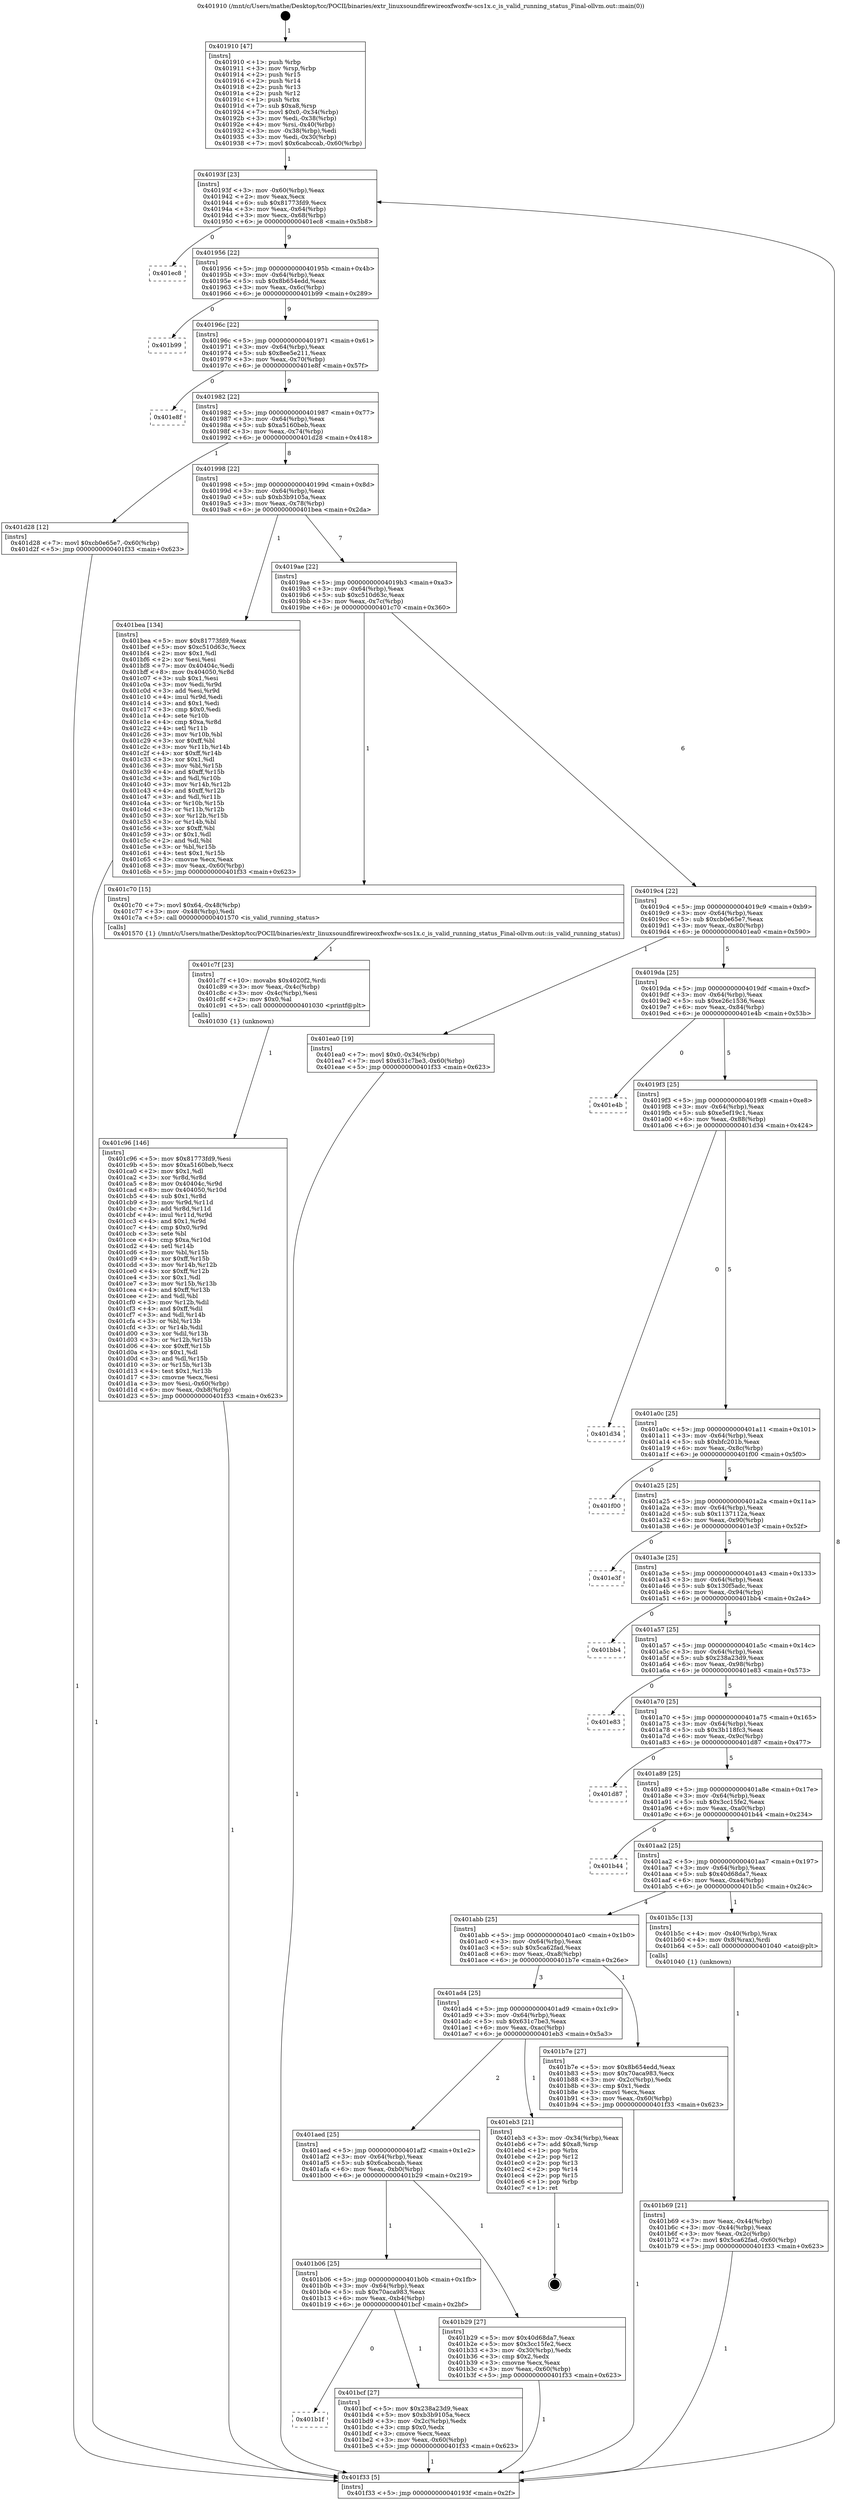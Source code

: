 digraph "0x401910" {
  label = "0x401910 (/mnt/c/Users/mathe/Desktop/tcc/POCII/binaries/extr_linuxsoundfirewireoxfwoxfw-scs1x.c_is_valid_running_status_Final-ollvm.out::main(0))"
  labelloc = "t"
  node[shape=record]

  Entry [label="",width=0.3,height=0.3,shape=circle,fillcolor=black,style=filled]
  "0x40193f" [label="{
     0x40193f [23]\l
     | [instrs]\l
     &nbsp;&nbsp;0x40193f \<+3\>: mov -0x60(%rbp),%eax\l
     &nbsp;&nbsp;0x401942 \<+2\>: mov %eax,%ecx\l
     &nbsp;&nbsp;0x401944 \<+6\>: sub $0x81773fd9,%ecx\l
     &nbsp;&nbsp;0x40194a \<+3\>: mov %eax,-0x64(%rbp)\l
     &nbsp;&nbsp;0x40194d \<+3\>: mov %ecx,-0x68(%rbp)\l
     &nbsp;&nbsp;0x401950 \<+6\>: je 0000000000401ec8 \<main+0x5b8\>\l
  }"]
  "0x401ec8" [label="{
     0x401ec8\l
  }", style=dashed]
  "0x401956" [label="{
     0x401956 [22]\l
     | [instrs]\l
     &nbsp;&nbsp;0x401956 \<+5\>: jmp 000000000040195b \<main+0x4b\>\l
     &nbsp;&nbsp;0x40195b \<+3\>: mov -0x64(%rbp),%eax\l
     &nbsp;&nbsp;0x40195e \<+5\>: sub $0x8b654edd,%eax\l
     &nbsp;&nbsp;0x401963 \<+3\>: mov %eax,-0x6c(%rbp)\l
     &nbsp;&nbsp;0x401966 \<+6\>: je 0000000000401b99 \<main+0x289\>\l
  }"]
  Exit [label="",width=0.3,height=0.3,shape=circle,fillcolor=black,style=filled,peripheries=2]
  "0x401b99" [label="{
     0x401b99\l
  }", style=dashed]
  "0x40196c" [label="{
     0x40196c [22]\l
     | [instrs]\l
     &nbsp;&nbsp;0x40196c \<+5\>: jmp 0000000000401971 \<main+0x61\>\l
     &nbsp;&nbsp;0x401971 \<+3\>: mov -0x64(%rbp),%eax\l
     &nbsp;&nbsp;0x401974 \<+5\>: sub $0x8ee5e211,%eax\l
     &nbsp;&nbsp;0x401979 \<+3\>: mov %eax,-0x70(%rbp)\l
     &nbsp;&nbsp;0x40197c \<+6\>: je 0000000000401e8f \<main+0x57f\>\l
  }"]
  "0x401c96" [label="{
     0x401c96 [146]\l
     | [instrs]\l
     &nbsp;&nbsp;0x401c96 \<+5\>: mov $0x81773fd9,%esi\l
     &nbsp;&nbsp;0x401c9b \<+5\>: mov $0xa5160beb,%ecx\l
     &nbsp;&nbsp;0x401ca0 \<+2\>: mov $0x1,%dl\l
     &nbsp;&nbsp;0x401ca2 \<+3\>: xor %r8d,%r8d\l
     &nbsp;&nbsp;0x401ca5 \<+8\>: mov 0x40404c,%r9d\l
     &nbsp;&nbsp;0x401cad \<+8\>: mov 0x404050,%r10d\l
     &nbsp;&nbsp;0x401cb5 \<+4\>: sub $0x1,%r8d\l
     &nbsp;&nbsp;0x401cb9 \<+3\>: mov %r9d,%r11d\l
     &nbsp;&nbsp;0x401cbc \<+3\>: add %r8d,%r11d\l
     &nbsp;&nbsp;0x401cbf \<+4\>: imul %r11d,%r9d\l
     &nbsp;&nbsp;0x401cc3 \<+4\>: and $0x1,%r9d\l
     &nbsp;&nbsp;0x401cc7 \<+4\>: cmp $0x0,%r9d\l
     &nbsp;&nbsp;0x401ccb \<+3\>: sete %bl\l
     &nbsp;&nbsp;0x401cce \<+4\>: cmp $0xa,%r10d\l
     &nbsp;&nbsp;0x401cd2 \<+4\>: setl %r14b\l
     &nbsp;&nbsp;0x401cd6 \<+3\>: mov %bl,%r15b\l
     &nbsp;&nbsp;0x401cd9 \<+4\>: xor $0xff,%r15b\l
     &nbsp;&nbsp;0x401cdd \<+3\>: mov %r14b,%r12b\l
     &nbsp;&nbsp;0x401ce0 \<+4\>: xor $0xff,%r12b\l
     &nbsp;&nbsp;0x401ce4 \<+3\>: xor $0x1,%dl\l
     &nbsp;&nbsp;0x401ce7 \<+3\>: mov %r15b,%r13b\l
     &nbsp;&nbsp;0x401cea \<+4\>: and $0xff,%r13b\l
     &nbsp;&nbsp;0x401cee \<+2\>: and %dl,%bl\l
     &nbsp;&nbsp;0x401cf0 \<+3\>: mov %r12b,%dil\l
     &nbsp;&nbsp;0x401cf3 \<+4\>: and $0xff,%dil\l
     &nbsp;&nbsp;0x401cf7 \<+3\>: and %dl,%r14b\l
     &nbsp;&nbsp;0x401cfa \<+3\>: or %bl,%r13b\l
     &nbsp;&nbsp;0x401cfd \<+3\>: or %r14b,%dil\l
     &nbsp;&nbsp;0x401d00 \<+3\>: xor %dil,%r13b\l
     &nbsp;&nbsp;0x401d03 \<+3\>: or %r12b,%r15b\l
     &nbsp;&nbsp;0x401d06 \<+4\>: xor $0xff,%r15b\l
     &nbsp;&nbsp;0x401d0a \<+3\>: or $0x1,%dl\l
     &nbsp;&nbsp;0x401d0d \<+3\>: and %dl,%r15b\l
     &nbsp;&nbsp;0x401d10 \<+3\>: or %r15b,%r13b\l
     &nbsp;&nbsp;0x401d13 \<+4\>: test $0x1,%r13b\l
     &nbsp;&nbsp;0x401d17 \<+3\>: cmovne %ecx,%esi\l
     &nbsp;&nbsp;0x401d1a \<+3\>: mov %esi,-0x60(%rbp)\l
     &nbsp;&nbsp;0x401d1d \<+6\>: mov %eax,-0xb8(%rbp)\l
     &nbsp;&nbsp;0x401d23 \<+5\>: jmp 0000000000401f33 \<main+0x623\>\l
  }"]
  "0x401e8f" [label="{
     0x401e8f\l
  }", style=dashed]
  "0x401982" [label="{
     0x401982 [22]\l
     | [instrs]\l
     &nbsp;&nbsp;0x401982 \<+5\>: jmp 0000000000401987 \<main+0x77\>\l
     &nbsp;&nbsp;0x401987 \<+3\>: mov -0x64(%rbp),%eax\l
     &nbsp;&nbsp;0x40198a \<+5\>: sub $0xa5160beb,%eax\l
     &nbsp;&nbsp;0x40198f \<+3\>: mov %eax,-0x74(%rbp)\l
     &nbsp;&nbsp;0x401992 \<+6\>: je 0000000000401d28 \<main+0x418\>\l
  }"]
  "0x401c7f" [label="{
     0x401c7f [23]\l
     | [instrs]\l
     &nbsp;&nbsp;0x401c7f \<+10\>: movabs $0x4020f2,%rdi\l
     &nbsp;&nbsp;0x401c89 \<+3\>: mov %eax,-0x4c(%rbp)\l
     &nbsp;&nbsp;0x401c8c \<+3\>: mov -0x4c(%rbp),%esi\l
     &nbsp;&nbsp;0x401c8f \<+2\>: mov $0x0,%al\l
     &nbsp;&nbsp;0x401c91 \<+5\>: call 0000000000401030 \<printf@plt\>\l
     | [calls]\l
     &nbsp;&nbsp;0x401030 \{1\} (unknown)\l
  }"]
  "0x401d28" [label="{
     0x401d28 [12]\l
     | [instrs]\l
     &nbsp;&nbsp;0x401d28 \<+7\>: movl $0xcb0e65e7,-0x60(%rbp)\l
     &nbsp;&nbsp;0x401d2f \<+5\>: jmp 0000000000401f33 \<main+0x623\>\l
  }"]
  "0x401998" [label="{
     0x401998 [22]\l
     | [instrs]\l
     &nbsp;&nbsp;0x401998 \<+5\>: jmp 000000000040199d \<main+0x8d\>\l
     &nbsp;&nbsp;0x40199d \<+3\>: mov -0x64(%rbp),%eax\l
     &nbsp;&nbsp;0x4019a0 \<+5\>: sub $0xb3b9105a,%eax\l
     &nbsp;&nbsp;0x4019a5 \<+3\>: mov %eax,-0x78(%rbp)\l
     &nbsp;&nbsp;0x4019a8 \<+6\>: je 0000000000401bea \<main+0x2da\>\l
  }"]
  "0x401b1f" [label="{
     0x401b1f\l
  }", style=dashed]
  "0x401bea" [label="{
     0x401bea [134]\l
     | [instrs]\l
     &nbsp;&nbsp;0x401bea \<+5\>: mov $0x81773fd9,%eax\l
     &nbsp;&nbsp;0x401bef \<+5\>: mov $0xc510d63c,%ecx\l
     &nbsp;&nbsp;0x401bf4 \<+2\>: mov $0x1,%dl\l
     &nbsp;&nbsp;0x401bf6 \<+2\>: xor %esi,%esi\l
     &nbsp;&nbsp;0x401bf8 \<+7\>: mov 0x40404c,%edi\l
     &nbsp;&nbsp;0x401bff \<+8\>: mov 0x404050,%r8d\l
     &nbsp;&nbsp;0x401c07 \<+3\>: sub $0x1,%esi\l
     &nbsp;&nbsp;0x401c0a \<+3\>: mov %edi,%r9d\l
     &nbsp;&nbsp;0x401c0d \<+3\>: add %esi,%r9d\l
     &nbsp;&nbsp;0x401c10 \<+4\>: imul %r9d,%edi\l
     &nbsp;&nbsp;0x401c14 \<+3\>: and $0x1,%edi\l
     &nbsp;&nbsp;0x401c17 \<+3\>: cmp $0x0,%edi\l
     &nbsp;&nbsp;0x401c1a \<+4\>: sete %r10b\l
     &nbsp;&nbsp;0x401c1e \<+4\>: cmp $0xa,%r8d\l
     &nbsp;&nbsp;0x401c22 \<+4\>: setl %r11b\l
     &nbsp;&nbsp;0x401c26 \<+3\>: mov %r10b,%bl\l
     &nbsp;&nbsp;0x401c29 \<+3\>: xor $0xff,%bl\l
     &nbsp;&nbsp;0x401c2c \<+3\>: mov %r11b,%r14b\l
     &nbsp;&nbsp;0x401c2f \<+4\>: xor $0xff,%r14b\l
     &nbsp;&nbsp;0x401c33 \<+3\>: xor $0x1,%dl\l
     &nbsp;&nbsp;0x401c36 \<+3\>: mov %bl,%r15b\l
     &nbsp;&nbsp;0x401c39 \<+4\>: and $0xff,%r15b\l
     &nbsp;&nbsp;0x401c3d \<+3\>: and %dl,%r10b\l
     &nbsp;&nbsp;0x401c40 \<+3\>: mov %r14b,%r12b\l
     &nbsp;&nbsp;0x401c43 \<+4\>: and $0xff,%r12b\l
     &nbsp;&nbsp;0x401c47 \<+3\>: and %dl,%r11b\l
     &nbsp;&nbsp;0x401c4a \<+3\>: or %r10b,%r15b\l
     &nbsp;&nbsp;0x401c4d \<+3\>: or %r11b,%r12b\l
     &nbsp;&nbsp;0x401c50 \<+3\>: xor %r12b,%r15b\l
     &nbsp;&nbsp;0x401c53 \<+3\>: or %r14b,%bl\l
     &nbsp;&nbsp;0x401c56 \<+3\>: xor $0xff,%bl\l
     &nbsp;&nbsp;0x401c59 \<+3\>: or $0x1,%dl\l
     &nbsp;&nbsp;0x401c5c \<+2\>: and %dl,%bl\l
     &nbsp;&nbsp;0x401c5e \<+3\>: or %bl,%r15b\l
     &nbsp;&nbsp;0x401c61 \<+4\>: test $0x1,%r15b\l
     &nbsp;&nbsp;0x401c65 \<+3\>: cmovne %ecx,%eax\l
     &nbsp;&nbsp;0x401c68 \<+3\>: mov %eax,-0x60(%rbp)\l
     &nbsp;&nbsp;0x401c6b \<+5\>: jmp 0000000000401f33 \<main+0x623\>\l
  }"]
  "0x4019ae" [label="{
     0x4019ae [22]\l
     | [instrs]\l
     &nbsp;&nbsp;0x4019ae \<+5\>: jmp 00000000004019b3 \<main+0xa3\>\l
     &nbsp;&nbsp;0x4019b3 \<+3\>: mov -0x64(%rbp),%eax\l
     &nbsp;&nbsp;0x4019b6 \<+5\>: sub $0xc510d63c,%eax\l
     &nbsp;&nbsp;0x4019bb \<+3\>: mov %eax,-0x7c(%rbp)\l
     &nbsp;&nbsp;0x4019be \<+6\>: je 0000000000401c70 \<main+0x360\>\l
  }"]
  "0x401bcf" [label="{
     0x401bcf [27]\l
     | [instrs]\l
     &nbsp;&nbsp;0x401bcf \<+5\>: mov $0x238a23d9,%eax\l
     &nbsp;&nbsp;0x401bd4 \<+5\>: mov $0xb3b9105a,%ecx\l
     &nbsp;&nbsp;0x401bd9 \<+3\>: mov -0x2c(%rbp),%edx\l
     &nbsp;&nbsp;0x401bdc \<+3\>: cmp $0x0,%edx\l
     &nbsp;&nbsp;0x401bdf \<+3\>: cmove %ecx,%eax\l
     &nbsp;&nbsp;0x401be2 \<+3\>: mov %eax,-0x60(%rbp)\l
     &nbsp;&nbsp;0x401be5 \<+5\>: jmp 0000000000401f33 \<main+0x623\>\l
  }"]
  "0x401c70" [label="{
     0x401c70 [15]\l
     | [instrs]\l
     &nbsp;&nbsp;0x401c70 \<+7\>: movl $0x64,-0x48(%rbp)\l
     &nbsp;&nbsp;0x401c77 \<+3\>: mov -0x48(%rbp),%edi\l
     &nbsp;&nbsp;0x401c7a \<+5\>: call 0000000000401570 \<is_valid_running_status\>\l
     | [calls]\l
     &nbsp;&nbsp;0x401570 \{1\} (/mnt/c/Users/mathe/Desktop/tcc/POCII/binaries/extr_linuxsoundfirewireoxfwoxfw-scs1x.c_is_valid_running_status_Final-ollvm.out::is_valid_running_status)\l
  }"]
  "0x4019c4" [label="{
     0x4019c4 [22]\l
     | [instrs]\l
     &nbsp;&nbsp;0x4019c4 \<+5\>: jmp 00000000004019c9 \<main+0xb9\>\l
     &nbsp;&nbsp;0x4019c9 \<+3\>: mov -0x64(%rbp),%eax\l
     &nbsp;&nbsp;0x4019cc \<+5\>: sub $0xcb0e65e7,%eax\l
     &nbsp;&nbsp;0x4019d1 \<+3\>: mov %eax,-0x80(%rbp)\l
     &nbsp;&nbsp;0x4019d4 \<+6\>: je 0000000000401ea0 \<main+0x590\>\l
  }"]
  "0x401b69" [label="{
     0x401b69 [21]\l
     | [instrs]\l
     &nbsp;&nbsp;0x401b69 \<+3\>: mov %eax,-0x44(%rbp)\l
     &nbsp;&nbsp;0x401b6c \<+3\>: mov -0x44(%rbp),%eax\l
     &nbsp;&nbsp;0x401b6f \<+3\>: mov %eax,-0x2c(%rbp)\l
     &nbsp;&nbsp;0x401b72 \<+7\>: movl $0x5ca62fad,-0x60(%rbp)\l
     &nbsp;&nbsp;0x401b79 \<+5\>: jmp 0000000000401f33 \<main+0x623\>\l
  }"]
  "0x401ea0" [label="{
     0x401ea0 [19]\l
     | [instrs]\l
     &nbsp;&nbsp;0x401ea0 \<+7\>: movl $0x0,-0x34(%rbp)\l
     &nbsp;&nbsp;0x401ea7 \<+7\>: movl $0x631c7be3,-0x60(%rbp)\l
     &nbsp;&nbsp;0x401eae \<+5\>: jmp 0000000000401f33 \<main+0x623\>\l
  }"]
  "0x4019da" [label="{
     0x4019da [25]\l
     | [instrs]\l
     &nbsp;&nbsp;0x4019da \<+5\>: jmp 00000000004019df \<main+0xcf\>\l
     &nbsp;&nbsp;0x4019df \<+3\>: mov -0x64(%rbp),%eax\l
     &nbsp;&nbsp;0x4019e2 \<+5\>: sub $0xe26c1536,%eax\l
     &nbsp;&nbsp;0x4019e7 \<+6\>: mov %eax,-0x84(%rbp)\l
     &nbsp;&nbsp;0x4019ed \<+6\>: je 0000000000401e4b \<main+0x53b\>\l
  }"]
  "0x401910" [label="{
     0x401910 [47]\l
     | [instrs]\l
     &nbsp;&nbsp;0x401910 \<+1\>: push %rbp\l
     &nbsp;&nbsp;0x401911 \<+3\>: mov %rsp,%rbp\l
     &nbsp;&nbsp;0x401914 \<+2\>: push %r15\l
     &nbsp;&nbsp;0x401916 \<+2\>: push %r14\l
     &nbsp;&nbsp;0x401918 \<+2\>: push %r13\l
     &nbsp;&nbsp;0x40191a \<+2\>: push %r12\l
     &nbsp;&nbsp;0x40191c \<+1\>: push %rbx\l
     &nbsp;&nbsp;0x40191d \<+7\>: sub $0xa8,%rsp\l
     &nbsp;&nbsp;0x401924 \<+7\>: movl $0x0,-0x34(%rbp)\l
     &nbsp;&nbsp;0x40192b \<+3\>: mov %edi,-0x38(%rbp)\l
     &nbsp;&nbsp;0x40192e \<+4\>: mov %rsi,-0x40(%rbp)\l
     &nbsp;&nbsp;0x401932 \<+3\>: mov -0x38(%rbp),%edi\l
     &nbsp;&nbsp;0x401935 \<+3\>: mov %edi,-0x30(%rbp)\l
     &nbsp;&nbsp;0x401938 \<+7\>: movl $0x6cabccab,-0x60(%rbp)\l
  }"]
  "0x401e4b" [label="{
     0x401e4b\l
  }", style=dashed]
  "0x4019f3" [label="{
     0x4019f3 [25]\l
     | [instrs]\l
     &nbsp;&nbsp;0x4019f3 \<+5\>: jmp 00000000004019f8 \<main+0xe8\>\l
     &nbsp;&nbsp;0x4019f8 \<+3\>: mov -0x64(%rbp),%eax\l
     &nbsp;&nbsp;0x4019fb \<+5\>: sub $0xe5ef19c1,%eax\l
     &nbsp;&nbsp;0x401a00 \<+6\>: mov %eax,-0x88(%rbp)\l
     &nbsp;&nbsp;0x401a06 \<+6\>: je 0000000000401d34 \<main+0x424\>\l
  }"]
  "0x401f33" [label="{
     0x401f33 [5]\l
     | [instrs]\l
     &nbsp;&nbsp;0x401f33 \<+5\>: jmp 000000000040193f \<main+0x2f\>\l
  }"]
  "0x401d34" [label="{
     0x401d34\l
  }", style=dashed]
  "0x401a0c" [label="{
     0x401a0c [25]\l
     | [instrs]\l
     &nbsp;&nbsp;0x401a0c \<+5\>: jmp 0000000000401a11 \<main+0x101\>\l
     &nbsp;&nbsp;0x401a11 \<+3\>: mov -0x64(%rbp),%eax\l
     &nbsp;&nbsp;0x401a14 \<+5\>: sub $0xbfc201b,%eax\l
     &nbsp;&nbsp;0x401a19 \<+6\>: mov %eax,-0x8c(%rbp)\l
     &nbsp;&nbsp;0x401a1f \<+6\>: je 0000000000401f00 \<main+0x5f0\>\l
  }"]
  "0x401b06" [label="{
     0x401b06 [25]\l
     | [instrs]\l
     &nbsp;&nbsp;0x401b06 \<+5\>: jmp 0000000000401b0b \<main+0x1fb\>\l
     &nbsp;&nbsp;0x401b0b \<+3\>: mov -0x64(%rbp),%eax\l
     &nbsp;&nbsp;0x401b0e \<+5\>: sub $0x70aca983,%eax\l
     &nbsp;&nbsp;0x401b13 \<+6\>: mov %eax,-0xb4(%rbp)\l
     &nbsp;&nbsp;0x401b19 \<+6\>: je 0000000000401bcf \<main+0x2bf\>\l
  }"]
  "0x401f00" [label="{
     0x401f00\l
  }", style=dashed]
  "0x401a25" [label="{
     0x401a25 [25]\l
     | [instrs]\l
     &nbsp;&nbsp;0x401a25 \<+5\>: jmp 0000000000401a2a \<main+0x11a\>\l
     &nbsp;&nbsp;0x401a2a \<+3\>: mov -0x64(%rbp),%eax\l
     &nbsp;&nbsp;0x401a2d \<+5\>: sub $0x1137112a,%eax\l
     &nbsp;&nbsp;0x401a32 \<+6\>: mov %eax,-0x90(%rbp)\l
     &nbsp;&nbsp;0x401a38 \<+6\>: je 0000000000401e3f \<main+0x52f\>\l
  }"]
  "0x401b29" [label="{
     0x401b29 [27]\l
     | [instrs]\l
     &nbsp;&nbsp;0x401b29 \<+5\>: mov $0x40d68da7,%eax\l
     &nbsp;&nbsp;0x401b2e \<+5\>: mov $0x3cc15fe2,%ecx\l
     &nbsp;&nbsp;0x401b33 \<+3\>: mov -0x30(%rbp),%edx\l
     &nbsp;&nbsp;0x401b36 \<+3\>: cmp $0x2,%edx\l
     &nbsp;&nbsp;0x401b39 \<+3\>: cmovne %ecx,%eax\l
     &nbsp;&nbsp;0x401b3c \<+3\>: mov %eax,-0x60(%rbp)\l
     &nbsp;&nbsp;0x401b3f \<+5\>: jmp 0000000000401f33 \<main+0x623\>\l
  }"]
  "0x401e3f" [label="{
     0x401e3f\l
  }", style=dashed]
  "0x401a3e" [label="{
     0x401a3e [25]\l
     | [instrs]\l
     &nbsp;&nbsp;0x401a3e \<+5\>: jmp 0000000000401a43 \<main+0x133\>\l
     &nbsp;&nbsp;0x401a43 \<+3\>: mov -0x64(%rbp),%eax\l
     &nbsp;&nbsp;0x401a46 \<+5\>: sub $0x130f5adc,%eax\l
     &nbsp;&nbsp;0x401a4b \<+6\>: mov %eax,-0x94(%rbp)\l
     &nbsp;&nbsp;0x401a51 \<+6\>: je 0000000000401bb4 \<main+0x2a4\>\l
  }"]
  "0x401aed" [label="{
     0x401aed [25]\l
     | [instrs]\l
     &nbsp;&nbsp;0x401aed \<+5\>: jmp 0000000000401af2 \<main+0x1e2\>\l
     &nbsp;&nbsp;0x401af2 \<+3\>: mov -0x64(%rbp),%eax\l
     &nbsp;&nbsp;0x401af5 \<+5\>: sub $0x6cabccab,%eax\l
     &nbsp;&nbsp;0x401afa \<+6\>: mov %eax,-0xb0(%rbp)\l
     &nbsp;&nbsp;0x401b00 \<+6\>: je 0000000000401b29 \<main+0x219\>\l
  }"]
  "0x401bb4" [label="{
     0x401bb4\l
  }", style=dashed]
  "0x401a57" [label="{
     0x401a57 [25]\l
     | [instrs]\l
     &nbsp;&nbsp;0x401a57 \<+5\>: jmp 0000000000401a5c \<main+0x14c\>\l
     &nbsp;&nbsp;0x401a5c \<+3\>: mov -0x64(%rbp),%eax\l
     &nbsp;&nbsp;0x401a5f \<+5\>: sub $0x238a23d9,%eax\l
     &nbsp;&nbsp;0x401a64 \<+6\>: mov %eax,-0x98(%rbp)\l
     &nbsp;&nbsp;0x401a6a \<+6\>: je 0000000000401e83 \<main+0x573\>\l
  }"]
  "0x401eb3" [label="{
     0x401eb3 [21]\l
     | [instrs]\l
     &nbsp;&nbsp;0x401eb3 \<+3\>: mov -0x34(%rbp),%eax\l
     &nbsp;&nbsp;0x401eb6 \<+7\>: add $0xa8,%rsp\l
     &nbsp;&nbsp;0x401ebd \<+1\>: pop %rbx\l
     &nbsp;&nbsp;0x401ebe \<+2\>: pop %r12\l
     &nbsp;&nbsp;0x401ec0 \<+2\>: pop %r13\l
     &nbsp;&nbsp;0x401ec2 \<+2\>: pop %r14\l
     &nbsp;&nbsp;0x401ec4 \<+2\>: pop %r15\l
     &nbsp;&nbsp;0x401ec6 \<+1\>: pop %rbp\l
     &nbsp;&nbsp;0x401ec7 \<+1\>: ret\l
  }"]
  "0x401e83" [label="{
     0x401e83\l
  }", style=dashed]
  "0x401a70" [label="{
     0x401a70 [25]\l
     | [instrs]\l
     &nbsp;&nbsp;0x401a70 \<+5\>: jmp 0000000000401a75 \<main+0x165\>\l
     &nbsp;&nbsp;0x401a75 \<+3\>: mov -0x64(%rbp),%eax\l
     &nbsp;&nbsp;0x401a78 \<+5\>: sub $0x3b118fc3,%eax\l
     &nbsp;&nbsp;0x401a7d \<+6\>: mov %eax,-0x9c(%rbp)\l
     &nbsp;&nbsp;0x401a83 \<+6\>: je 0000000000401d87 \<main+0x477\>\l
  }"]
  "0x401ad4" [label="{
     0x401ad4 [25]\l
     | [instrs]\l
     &nbsp;&nbsp;0x401ad4 \<+5\>: jmp 0000000000401ad9 \<main+0x1c9\>\l
     &nbsp;&nbsp;0x401ad9 \<+3\>: mov -0x64(%rbp),%eax\l
     &nbsp;&nbsp;0x401adc \<+5\>: sub $0x631c7be3,%eax\l
     &nbsp;&nbsp;0x401ae1 \<+6\>: mov %eax,-0xac(%rbp)\l
     &nbsp;&nbsp;0x401ae7 \<+6\>: je 0000000000401eb3 \<main+0x5a3\>\l
  }"]
  "0x401d87" [label="{
     0x401d87\l
  }", style=dashed]
  "0x401a89" [label="{
     0x401a89 [25]\l
     | [instrs]\l
     &nbsp;&nbsp;0x401a89 \<+5\>: jmp 0000000000401a8e \<main+0x17e\>\l
     &nbsp;&nbsp;0x401a8e \<+3\>: mov -0x64(%rbp),%eax\l
     &nbsp;&nbsp;0x401a91 \<+5\>: sub $0x3cc15fe2,%eax\l
     &nbsp;&nbsp;0x401a96 \<+6\>: mov %eax,-0xa0(%rbp)\l
     &nbsp;&nbsp;0x401a9c \<+6\>: je 0000000000401b44 \<main+0x234\>\l
  }"]
  "0x401b7e" [label="{
     0x401b7e [27]\l
     | [instrs]\l
     &nbsp;&nbsp;0x401b7e \<+5\>: mov $0x8b654edd,%eax\l
     &nbsp;&nbsp;0x401b83 \<+5\>: mov $0x70aca983,%ecx\l
     &nbsp;&nbsp;0x401b88 \<+3\>: mov -0x2c(%rbp),%edx\l
     &nbsp;&nbsp;0x401b8b \<+3\>: cmp $0x1,%edx\l
     &nbsp;&nbsp;0x401b8e \<+3\>: cmovl %ecx,%eax\l
     &nbsp;&nbsp;0x401b91 \<+3\>: mov %eax,-0x60(%rbp)\l
     &nbsp;&nbsp;0x401b94 \<+5\>: jmp 0000000000401f33 \<main+0x623\>\l
  }"]
  "0x401b44" [label="{
     0x401b44\l
  }", style=dashed]
  "0x401aa2" [label="{
     0x401aa2 [25]\l
     | [instrs]\l
     &nbsp;&nbsp;0x401aa2 \<+5\>: jmp 0000000000401aa7 \<main+0x197\>\l
     &nbsp;&nbsp;0x401aa7 \<+3\>: mov -0x64(%rbp),%eax\l
     &nbsp;&nbsp;0x401aaa \<+5\>: sub $0x40d68da7,%eax\l
     &nbsp;&nbsp;0x401aaf \<+6\>: mov %eax,-0xa4(%rbp)\l
     &nbsp;&nbsp;0x401ab5 \<+6\>: je 0000000000401b5c \<main+0x24c\>\l
  }"]
  "0x401abb" [label="{
     0x401abb [25]\l
     | [instrs]\l
     &nbsp;&nbsp;0x401abb \<+5\>: jmp 0000000000401ac0 \<main+0x1b0\>\l
     &nbsp;&nbsp;0x401ac0 \<+3\>: mov -0x64(%rbp),%eax\l
     &nbsp;&nbsp;0x401ac3 \<+5\>: sub $0x5ca62fad,%eax\l
     &nbsp;&nbsp;0x401ac8 \<+6\>: mov %eax,-0xa8(%rbp)\l
     &nbsp;&nbsp;0x401ace \<+6\>: je 0000000000401b7e \<main+0x26e\>\l
  }"]
  "0x401b5c" [label="{
     0x401b5c [13]\l
     | [instrs]\l
     &nbsp;&nbsp;0x401b5c \<+4\>: mov -0x40(%rbp),%rax\l
     &nbsp;&nbsp;0x401b60 \<+4\>: mov 0x8(%rax),%rdi\l
     &nbsp;&nbsp;0x401b64 \<+5\>: call 0000000000401040 \<atoi@plt\>\l
     | [calls]\l
     &nbsp;&nbsp;0x401040 \{1\} (unknown)\l
  }"]
  Entry -> "0x401910" [label=" 1"]
  "0x40193f" -> "0x401ec8" [label=" 0"]
  "0x40193f" -> "0x401956" [label=" 9"]
  "0x401eb3" -> Exit [label=" 1"]
  "0x401956" -> "0x401b99" [label=" 0"]
  "0x401956" -> "0x40196c" [label=" 9"]
  "0x401ea0" -> "0x401f33" [label=" 1"]
  "0x40196c" -> "0x401e8f" [label=" 0"]
  "0x40196c" -> "0x401982" [label=" 9"]
  "0x401d28" -> "0x401f33" [label=" 1"]
  "0x401982" -> "0x401d28" [label=" 1"]
  "0x401982" -> "0x401998" [label=" 8"]
  "0x401c96" -> "0x401f33" [label=" 1"]
  "0x401998" -> "0x401bea" [label=" 1"]
  "0x401998" -> "0x4019ae" [label=" 7"]
  "0x401c7f" -> "0x401c96" [label=" 1"]
  "0x4019ae" -> "0x401c70" [label=" 1"]
  "0x4019ae" -> "0x4019c4" [label=" 6"]
  "0x401c70" -> "0x401c7f" [label=" 1"]
  "0x4019c4" -> "0x401ea0" [label=" 1"]
  "0x4019c4" -> "0x4019da" [label=" 5"]
  "0x401bcf" -> "0x401f33" [label=" 1"]
  "0x4019da" -> "0x401e4b" [label=" 0"]
  "0x4019da" -> "0x4019f3" [label=" 5"]
  "0x401b06" -> "0x401b1f" [label=" 0"]
  "0x4019f3" -> "0x401d34" [label=" 0"]
  "0x4019f3" -> "0x401a0c" [label=" 5"]
  "0x401b06" -> "0x401bcf" [label=" 1"]
  "0x401a0c" -> "0x401f00" [label=" 0"]
  "0x401a0c" -> "0x401a25" [label=" 5"]
  "0x401bea" -> "0x401f33" [label=" 1"]
  "0x401a25" -> "0x401e3f" [label=" 0"]
  "0x401a25" -> "0x401a3e" [label=" 5"]
  "0x401b7e" -> "0x401f33" [label=" 1"]
  "0x401a3e" -> "0x401bb4" [label=" 0"]
  "0x401a3e" -> "0x401a57" [label=" 5"]
  "0x401b5c" -> "0x401b69" [label=" 1"]
  "0x401a57" -> "0x401e83" [label=" 0"]
  "0x401a57" -> "0x401a70" [label=" 5"]
  "0x401f33" -> "0x40193f" [label=" 8"]
  "0x401a70" -> "0x401d87" [label=" 0"]
  "0x401a70" -> "0x401a89" [label=" 5"]
  "0x401b29" -> "0x401f33" [label=" 1"]
  "0x401a89" -> "0x401b44" [label=" 0"]
  "0x401a89" -> "0x401aa2" [label=" 5"]
  "0x401aed" -> "0x401b06" [label=" 1"]
  "0x401aa2" -> "0x401b5c" [label=" 1"]
  "0x401aa2" -> "0x401abb" [label=" 4"]
  "0x401aed" -> "0x401b29" [label=" 1"]
  "0x401abb" -> "0x401b7e" [label=" 1"]
  "0x401abb" -> "0x401ad4" [label=" 3"]
  "0x401910" -> "0x40193f" [label=" 1"]
  "0x401ad4" -> "0x401eb3" [label=" 1"]
  "0x401ad4" -> "0x401aed" [label=" 2"]
  "0x401b69" -> "0x401f33" [label=" 1"]
}
